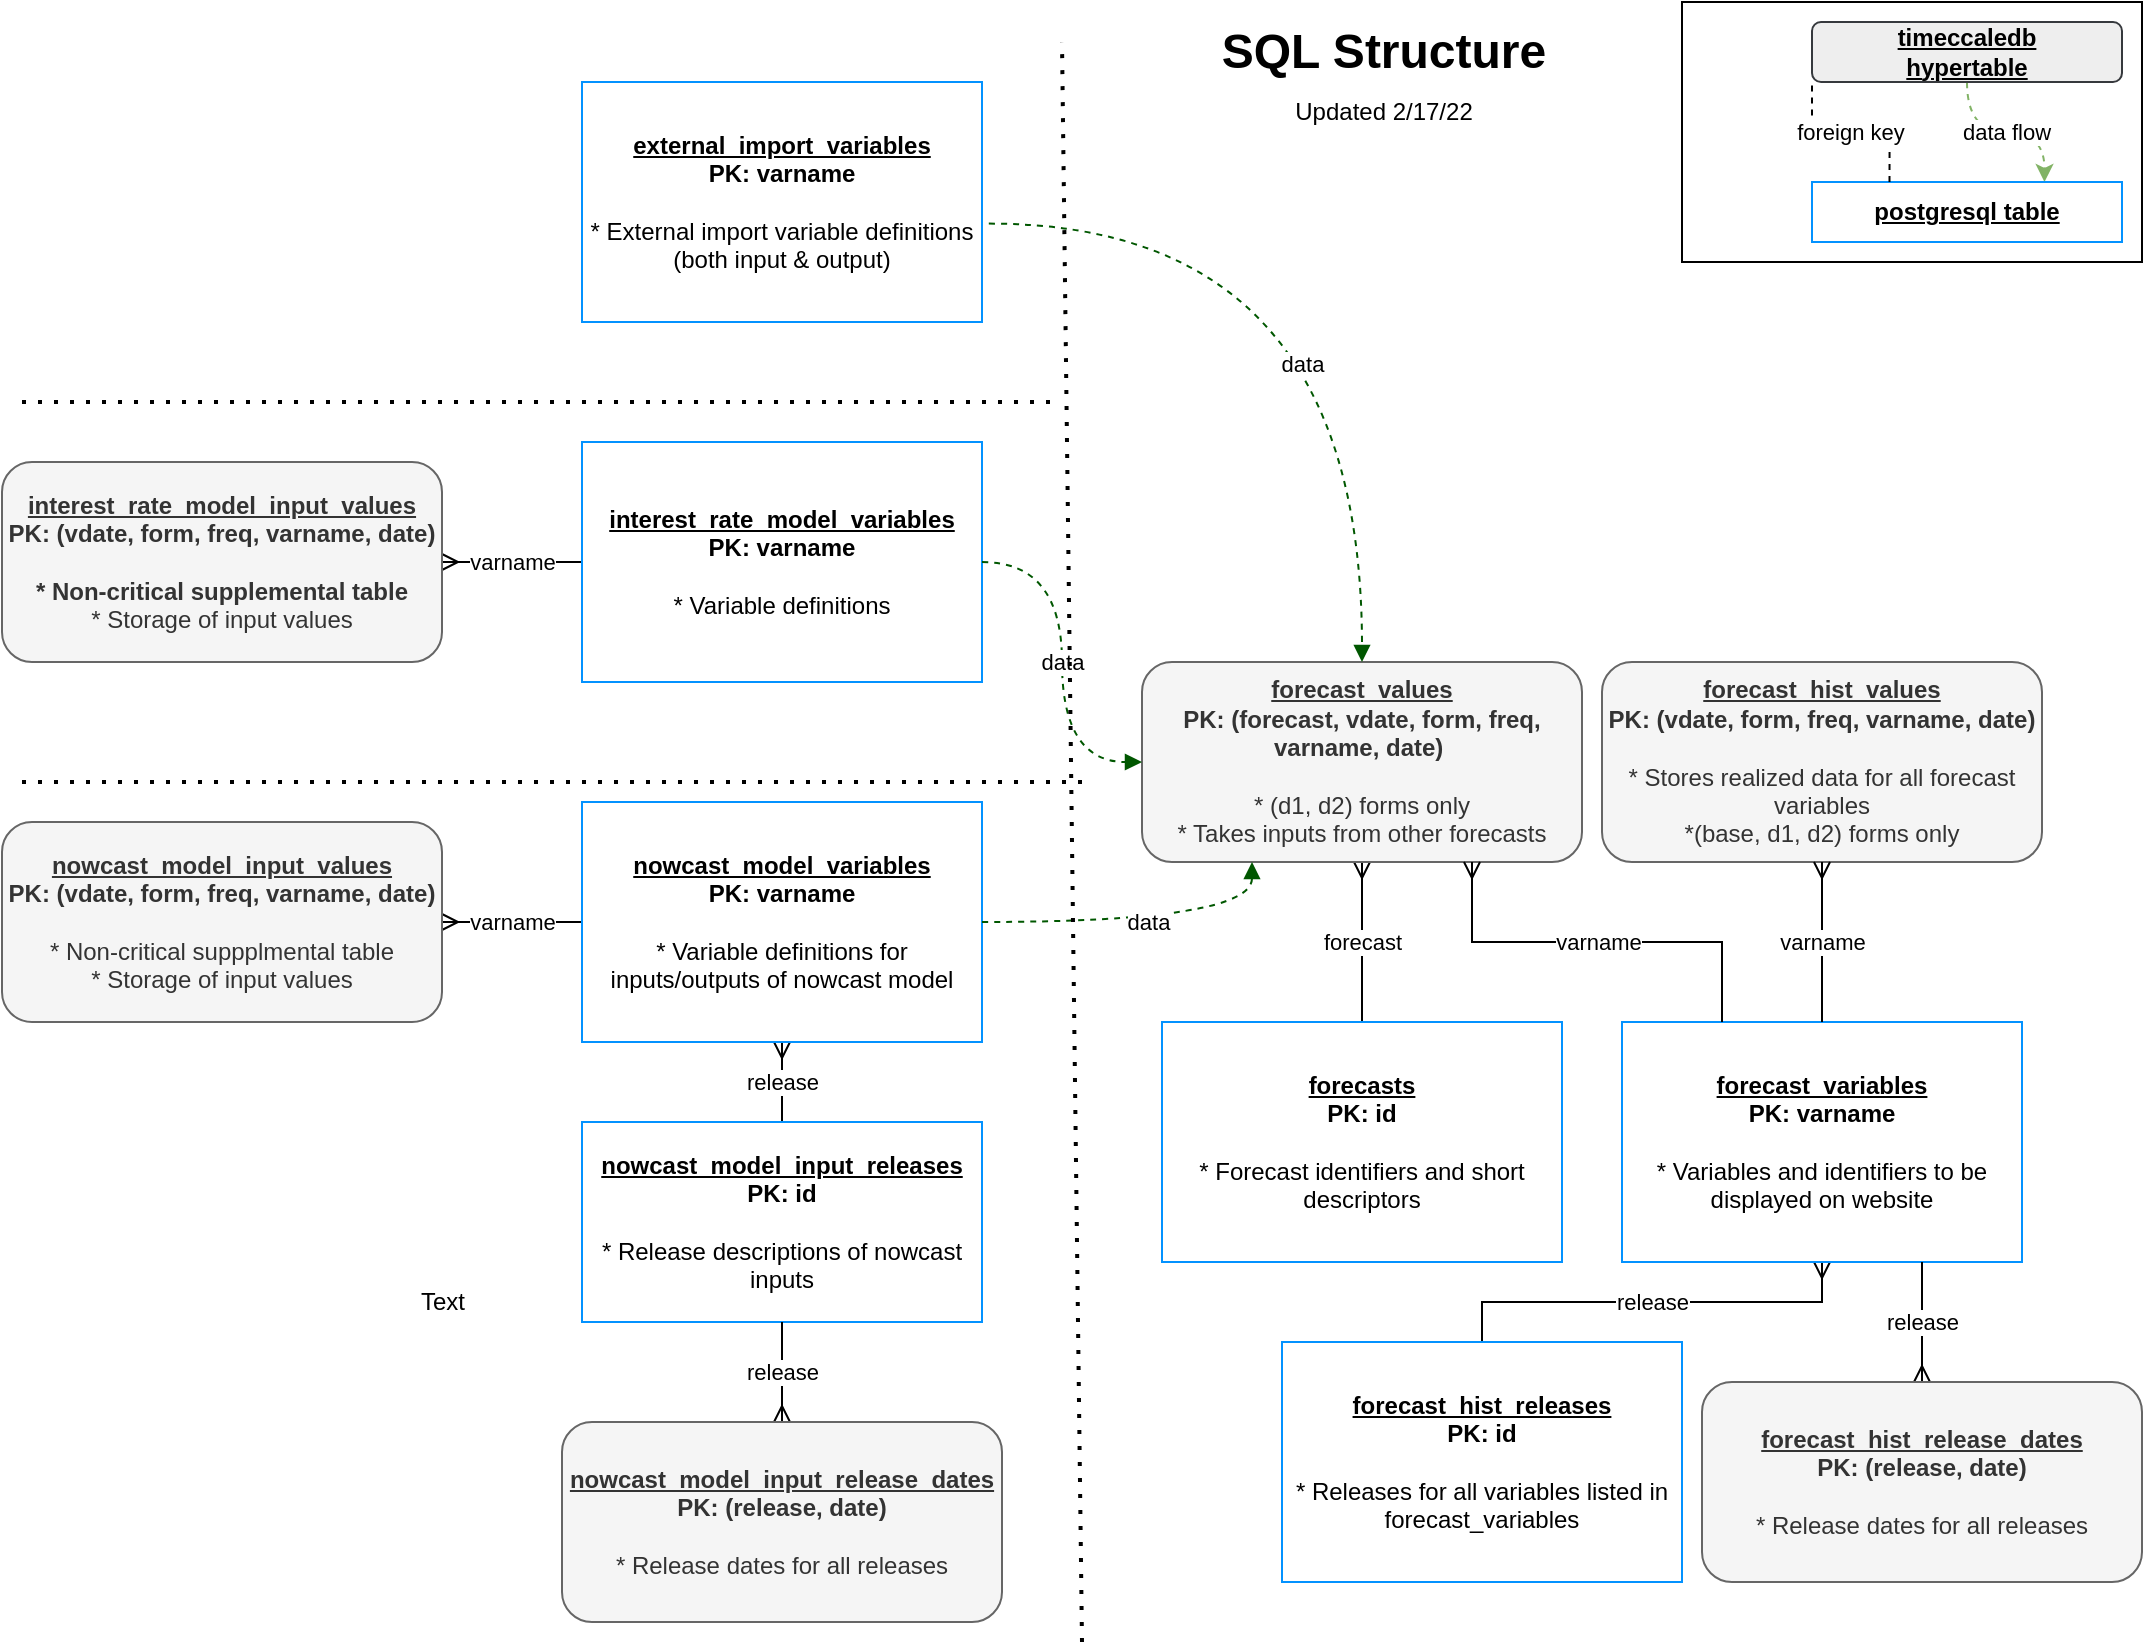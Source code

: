 <mxfile version="15.7.3" type="device" pages="2"><diagram id="fmKDFD1o7MwxVLsBdMy5" name="sql-structure"><mxGraphModel dx="1422" dy="865" grid="1" gridSize="10" guides="1" tooltips="1" connect="1" arrows="1" fold="1" page="1" pageScale="1" pageWidth="1100" pageHeight="850" math="0" shadow="0"><root><mxCell id="Cf6UX8D4QVb32xjDKQT0-0"/><mxCell id="Cf6UX8D4QVb32xjDKQT0-1" parent="Cf6UX8D4QVb32xjDKQT0-0"/><mxCell id="QRxN1dF-z2wzpEu5Powq-2" value="" style="rounded=0;whiteSpace=wrap;html=1;" parent="Cf6UX8D4QVb32xjDKQT0-1" vertex="1"><mxGeometry x="850" y="10" width="230" height="130" as="geometry"/></mxCell><mxCell id="BuUC7ainakoKZwmJFY1T-25" value="release" style="edgeStyle=orthogonalEdgeStyle;rounded=0;orthogonalLoop=1;jettySize=auto;html=1;startArrow=ERmany;startFill=0;endArrow=none;endFill=0;" parent="Cf6UX8D4QVb32xjDKQT0-1" source="JegkshS4daWjYpWBeodG-38" target="BuUC7ainakoKZwmJFY1T-24" edge="1"><mxGeometry relative="1" as="geometry"/></mxCell><mxCell id="JegkshS4daWjYpWBeodG-38" value="&lt;u&gt;forecast_variables&lt;br&gt;&lt;/u&gt;PK: varname&lt;br&gt;&lt;br&gt;&lt;div&gt;&lt;span style=&quot;font-weight: normal ; line-height: 1.2&quot;&gt;* Variables and identifiers to be displayed on website&lt;/span&gt;&lt;/div&gt;" style="rounded=0;whiteSpace=wrap;html=1;glass=0;shadow=0;sketch=0;fontStyle=1;align=center;strokeColor=#0392FF;" parent="Cf6UX8D4QVb32xjDKQT0-1" vertex="1"><mxGeometry x="820" y="520" width="200" height="120" as="geometry"/></mxCell><mxCell id="3-ZTnkCWrhlHVKZbNQng-15" value="forecast" style="edgeStyle=orthogonalEdgeStyle;rounded=0;orthogonalLoop=1;jettySize=auto;html=1;startArrow=none;startFill=0;endArrow=ERmany;endFill=0;" parent="Cf6UX8D4QVb32xjDKQT0-1" source="3-ZTnkCWrhlHVKZbNQng-5" target="3-ZTnkCWrhlHVKZbNQng-7" edge="1"><mxGeometry relative="1" as="geometry"/></mxCell><mxCell id="3-ZTnkCWrhlHVKZbNQng-5" value="&lt;u&gt;forecasts&lt;br&gt;&lt;/u&gt;PK: id&lt;br&gt;&lt;br&gt;&lt;div&gt;&lt;span style=&quot;font-weight: 400&quot;&gt;* Forecast identifiers and short descriptors&lt;/span&gt;&lt;/div&gt;" style="rounded=0;whiteSpace=wrap;html=1;glass=0;shadow=0;sketch=0;fontStyle=1;align=center;strokeColor=#0392FF;" parent="Cf6UX8D4QVb32xjDKQT0-1" vertex="1"><mxGeometry x="590" y="520" width="200" height="120" as="geometry"/></mxCell><mxCell id="3-ZTnkCWrhlHVKZbNQng-7" value="&lt;u&gt;forecast_values&lt;br&gt;&lt;/u&gt;PK: (forecast, vdate, form, freq, varname, date)&amp;nbsp;&lt;br&gt;&lt;br&gt;&lt;div&gt;&lt;span style=&quot;font-weight: 400&quot;&gt;* (d1, d2) forms only&lt;/span&gt;&lt;br&gt;&lt;/div&gt;&lt;div&gt;&lt;span style=&quot;font-weight: 400&quot;&gt;* Takes inputs from other forecasts&lt;/span&gt;&lt;br&gt;&lt;/div&gt;" style="rounded=1;whiteSpace=wrap;html=1;glass=0;shadow=0;sketch=0;fontStyle=1;align=center;fillColor=#f5f5f5;fontColor=#333333;strokeColor=#666666;" parent="Cf6UX8D4QVb32xjDKQT0-1" vertex="1"><mxGeometry x="580" y="340" width="220" height="100" as="geometry"/></mxCell><mxCell id="3-ZTnkCWrhlHVKZbNQng-11" value="&lt;u&gt;forecast_hist_values&lt;br&gt;&lt;/u&gt;PK: (vdate, form, freq, varname, date)&lt;br&gt;&amp;nbsp;&lt;br&gt;&lt;div&gt;&lt;span style=&quot;font-weight: 400&quot;&gt;* Stores realized data for all forecast variables&lt;/span&gt;&lt;/div&gt;&lt;div&gt;&lt;span style=&quot;font-weight: 400&quot;&gt;*(base, d1, d2) forms only&lt;/span&gt;&lt;/div&gt;" style="rounded=1;whiteSpace=wrap;html=1;glass=0;shadow=0;sketch=0;fontStyle=1;align=center;fillColor=#f5f5f5;fontColor=#333333;strokeColor=#666666;" parent="Cf6UX8D4QVb32xjDKQT0-1" vertex="1"><mxGeometry x="810" y="340" width="220" height="100" as="geometry"/></mxCell><mxCell id="3-ZTnkCWrhlHVKZbNQng-13" value="varname" style="edgeStyle=elbowEdgeStyle;rounded=0;orthogonalLoop=1;jettySize=auto;elbow=vertical;html=1;startArrow=none;startFill=0;endArrow=ERmany;endFill=0;exitX=0.25;exitY=0;exitDx=0;exitDy=0;entryX=0.75;entryY=1;entryDx=0;entryDy=0;" parent="Cf6UX8D4QVb32xjDKQT0-1" source="JegkshS4daWjYpWBeodG-38" target="3-ZTnkCWrhlHVKZbNQng-7" edge="1"><mxGeometry relative="1" as="geometry"><mxPoint x="830" y="320" as="sourcePoint"/><mxPoint x="1010" y="360.0" as="targetPoint"/></mxGeometry></mxCell><mxCell id="3-ZTnkCWrhlHVKZbNQng-14" value="varname" style="edgeStyle=elbowEdgeStyle;rounded=0;orthogonalLoop=1;jettySize=auto;elbow=vertical;html=1;startArrow=none;startFill=0;endArrow=ERmany;endFill=0;exitX=0.5;exitY=0;exitDx=0;exitDy=0;" parent="Cf6UX8D4QVb32xjDKQT0-1" source="JegkshS4daWjYpWBeodG-38" target="3-ZTnkCWrhlHVKZbNQng-11" edge="1"><mxGeometry relative="1" as="geometry"><mxPoint x="820" y="520" as="sourcePoint"/><mxPoint x="900" y="510.0" as="targetPoint"/></mxGeometry></mxCell><mxCell id="3-ZTnkCWrhlHVKZbNQng-20" value="varname" style="edgeStyle=orthogonalEdgeStyle;rounded=0;orthogonalLoop=1;jettySize=auto;html=1;entryX=0;entryY=0.5;entryDx=0;entryDy=0;startArrow=ERmany;startFill=0;endArrow=none;endFill=0;" parent="Cf6UX8D4QVb32xjDKQT0-1" source="3-ZTnkCWrhlHVKZbNQng-17" target="3-ZTnkCWrhlHVKZbNQng-18" edge="1"><mxGeometry relative="1" as="geometry"/></mxCell><mxCell id="3-ZTnkCWrhlHVKZbNQng-17" value="&lt;u&gt;nowcast_model_input_values&lt;br&gt;&lt;/u&gt;PK: (vdate, form, freq, varname, date)&lt;br&gt;&lt;div&gt;&lt;br&gt;&lt;/div&gt;&lt;div&gt;&lt;span style=&quot;font-weight: 400&quot;&gt;* Non-critical suppplmental table&lt;/span&gt;&lt;/div&gt;&lt;div&gt;&lt;span style=&quot;font-weight: 400&quot;&gt;* Storage of input values&lt;/span&gt;&lt;/div&gt;" style="rounded=1;whiteSpace=wrap;html=1;glass=0;shadow=0;sketch=0;fontStyle=1;align=center;fillColor=#f5f5f5;fontColor=#333333;strokeColor=#666666;" parent="Cf6UX8D4QVb32xjDKQT0-1" vertex="1"><mxGeometry x="10" y="420" width="220" height="100" as="geometry"/></mxCell><mxCell id="3-ZTnkCWrhlHVKZbNQng-27" value="release" style="edgeStyle=orthogonalEdgeStyle;rounded=0;orthogonalLoop=1;jettySize=auto;html=1;startArrow=ERmany;startFill=0;endArrow=none;endFill=0;" parent="Cf6UX8D4QVb32xjDKQT0-1" source="3-ZTnkCWrhlHVKZbNQng-18" target="3-ZTnkCWrhlHVKZbNQng-21" edge="1"><mxGeometry relative="1" as="geometry"/></mxCell><mxCell id="3-ZTnkCWrhlHVKZbNQng-18" value="&lt;u&gt;nowcast_model_variables&lt;br&gt;&lt;/u&gt;PK: varname&lt;br&gt;&lt;div&gt;&lt;br&gt;&lt;/div&gt;&lt;div&gt;&lt;span style=&quot;font-weight: 400&quot;&gt;* Variable definitions for inputs/outputs of nowcast model&lt;/span&gt;&lt;/div&gt;" style="rounded=0;whiteSpace=wrap;html=1;glass=0;shadow=0;sketch=0;fontStyle=1;align=center;strokeColor=#0392FF;" parent="Cf6UX8D4QVb32xjDKQT0-1" vertex="1"><mxGeometry x="300" y="410" width="200" height="120" as="geometry"/></mxCell><mxCell id="3-ZTnkCWrhlHVKZbNQng-21" value="&lt;u&gt;nowcast_model_input_releases&lt;br&gt;&lt;/u&gt;PK: id&lt;br&gt;&lt;div&gt;&lt;br&gt;&lt;/div&gt;&lt;div&gt;&lt;span style=&quot;font-weight: 400&quot;&gt;* Release descriptions of nowcast inputs&lt;/span&gt;&lt;/div&gt;" style="rounded=0;whiteSpace=wrap;html=1;glass=0;shadow=0;sketch=0;fontStyle=1;align=center;strokeColor=#0392FF;" parent="Cf6UX8D4QVb32xjDKQT0-1" vertex="1"><mxGeometry x="300" y="570" width="200" height="100" as="geometry"/></mxCell><mxCell id="3-ZTnkCWrhlHVKZbNQng-26" value="release" style="edgeStyle=orthogonalEdgeStyle;rounded=0;orthogonalLoop=1;jettySize=auto;html=1;entryX=0.5;entryY=1;entryDx=0;entryDy=0;startArrow=ERmany;startFill=0;endArrow=none;endFill=0;" parent="Cf6UX8D4QVb32xjDKQT0-1" source="3-ZTnkCWrhlHVKZbNQng-24" target="3-ZTnkCWrhlHVKZbNQng-21" edge="1"><mxGeometry relative="1" as="geometry"/></mxCell><mxCell id="3-ZTnkCWrhlHVKZbNQng-24" value="&lt;u&gt;nowcast_model_input_release_dates&lt;br&gt;&lt;/u&gt;PK: (release, date)&lt;br&gt;&lt;div&gt;&lt;br&gt;&lt;/div&gt;&lt;div&gt;&lt;span style=&quot;font-weight: 400&quot;&gt;* Release dates for all releases&lt;/span&gt;&lt;/div&gt;" style="rounded=1;whiteSpace=wrap;html=1;glass=0;shadow=0;sketch=0;fontStyle=1;align=center;fillColor=#f5f5f5;fontColor=#333333;strokeColor=#666666;" parent="Cf6UX8D4QVb32xjDKQT0-1" vertex="1"><mxGeometry x="290" y="720" width="220" height="100" as="geometry"/></mxCell><mxCell id="BuUC7ainakoKZwmJFY1T-15" value="varname" style="edgeStyle=orthogonalEdgeStyle;rounded=0;orthogonalLoop=1;jettySize=auto;html=1;exitX=1;exitY=0.5;exitDx=0;exitDy=0;entryX=0;entryY=0.5;entryDx=0;entryDy=0;startArrow=ERmany;startFill=0;endArrow=none;endFill=0;" parent="Cf6UX8D4QVb32xjDKQT0-1" source="BuUC7ainakoKZwmJFY1T-3" target="BuUC7ainakoKZwmJFY1T-4" edge="1"><mxGeometry relative="1" as="geometry"/></mxCell><mxCell id="BuUC7ainakoKZwmJFY1T-3" value="&lt;u&gt;interest_rate_model_input_values&lt;br&gt;&lt;/u&gt;PK: (vdate, form, freq, varname, date)&lt;br&gt;&lt;br&gt;* Non-critical supplemental table&lt;br&gt;&lt;div&gt;&lt;span style=&quot;font-weight: 400&quot;&gt;* Storage of input values&lt;/span&gt;&lt;/div&gt;" style="rounded=1;whiteSpace=wrap;html=1;glass=0;shadow=0;sketch=0;fontStyle=1;align=center;fillColor=#f5f5f5;fontColor=#333333;strokeColor=#666666;" parent="Cf6UX8D4QVb32xjDKQT0-1" vertex="1"><mxGeometry x="10" y="240" width="220" height="100" as="geometry"/></mxCell><mxCell id="BuUC7ainakoKZwmJFY1T-4" value="&lt;u&gt;interest_rate_model_variables&lt;br&gt;&lt;/u&gt;PK: varname&lt;br&gt;&lt;br&gt;&lt;div&gt;&lt;span style=&quot;font-weight: 400&quot;&gt;* Variable definitions&lt;/span&gt;&lt;/div&gt;" style="rounded=0;whiteSpace=wrap;html=1;glass=0;shadow=0;sketch=0;fontStyle=1;align=center;strokeColor=#0392FF;" parent="Cf6UX8D4QVb32xjDKQT0-1" vertex="1"><mxGeometry x="300" y="230" width="200" height="120" as="geometry"/></mxCell><mxCell id="BuUC7ainakoKZwmJFY1T-9" value="&lt;u&gt;external_import_variables&lt;br&gt;&lt;/u&gt;PK: varname&lt;br&gt;&lt;div&gt;&lt;br&gt;&lt;/div&gt;&lt;div&gt;&lt;span style=&quot;font-weight: 400&quot;&gt;* External import variable definitions (both input &amp;amp; output)&lt;/span&gt;&lt;/div&gt;" style="rounded=0;whiteSpace=wrap;html=1;glass=0;shadow=0;sketch=0;fontStyle=1;align=center;strokeColor=#0392FF;" parent="Cf6UX8D4QVb32xjDKQT0-1" vertex="1"><mxGeometry x="300" y="50" width="200" height="120" as="geometry"/></mxCell><mxCell id="BuUC7ainakoKZwmJFY1T-11" value="data" style="edgeStyle=orthogonalEdgeStyle;rounded=0;orthogonalLoop=1;jettySize=auto;html=1;exitX=1.017;exitY=0.59;exitDx=0;exitDy=0;startArrow=none;startFill=0;endArrow=block;endFill=1;curved=1;dashed=1;fillColor=#008a00;strokeColor=#005700;exitPerimeter=0;" parent="Cf6UX8D4QVb32xjDKQT0-1" source="BuUC7ainakoKZwmJFY1T-9" target="3-ZTnkCWrhlHVKZbNQng-7" edge="1"><mxGeometry x="0.261" y="-30" relative="1" as="geometry"><mxPoint x="480" y="500" as="sourcePoint"/><mxPoint x="560" y="140" as="targetPoint"/><mxPoint y="1" as="offset"/></mxGeometry></mxCell><mxCell id="BuUC7ainakoKZwmJFY1T-17" value="data" style="edgeStyle=orthogonalEdgeStyle;rounded=0;orthogonalLoop=1;jettySize=auto;html=1;exitX=1;exitY=0.5;exitDx=0;exitDy=0;startArrow=none;startFill=0;endArrow=block;endFill=1;curved=1;dashed=1;fillColor=#008a00;strokeColor=#005700;entryX=0;entryY=0.5;entryDx=0;entryDy=0;" parent="Cf6UX8D4QVb32xjDKQT0-1" source="BuUC7ainakoKZwmJFY1T-4" target="3-ZTnkCWrhlHVKZbNQng-7" edge="1"><mxGeometry relative="1" as="geometry"><mxPoint x="493.4" y="150.8" as="sourcePoint"/><mxPoint x="560" y="320" as="targetPoint"/></mxGeometry></mxCell><mxCell id="BuUC7ainakoKZwmJFY1T-18" value="data" style="edgeStyle=orthogonalEdgeStyle;rounded=0;orthogonalLoop=1;jettySize=auto;html=1;startArrow=none;startFill=0;endArrow=block;endFill=1;curved=1;dashed=1;fillColor=#008a00;strokeColor=#005700;entryX=0.25;entryY=1;entryDx=0;entryDy=0;" parent="Cf6UX8D4QVb32xjDKQT0-1" source="3-ZTnkCWrhlHVKZbNQng-18" target="3-ZTnkCWrhlHVKZbNQng-7" edge="1"><mxGeometry relative="1" as="geometry"><mxPoint x="500" y="320" as="sourcePoint"/><mxPoint x="600" y="420" as="targetPoint"/></mxGeometry></mxCell><mxCell id="BuUC7ainakoKZwmJFY1T-28" value="release" style="edgeStyle=orthogonalEdgeStyle;rounded=0;orthogonalLoop=1;jettySize=auto;html=1;startArrow=ERmany;startFill=0;endArrow=none;endFill=0;entryX=0.75;entryY=1;entryDx=0;entryDy=0;" parent="Cf6UX8D4QVb32xjDKQT0-1" source="BuUC7ainakoKZwmJFY1T-22" target="JegkshS4daWjYpWBeodG-38" edge="1"><mxGeometry relative="1" as="geometry"><mxPoint x="1150" y="630" as="targetPoint"/></mxGeometry></mxCell><mxCell id="BuUC7ainakoKZwmJFY1T-22" value="&lt;u&gt;forecast_hist_release_dates&lt;br&gt;&lt;/u&gt;PK: (release, date)&lt;br&gt;&lt;div&gt;&lt;br&gt;&lt;/div&gt;&lt;div&gt;&lt;span style=&quot;font-weight: 400&quot;&gt;* Release dates for all releases&lt;/span&gt;&lt;/div&gt;" style="rounded=1;whiteSpace=wrap;html=1;glass=0;shadow=0;sketch=0;fontStyle=1;align=center;fillColor=#f5f5f5;fontColor=#333333;strokeColor=#666666;" parent="Cf6UX8D4QVb32xjDKQT0-1" vertex="1"><mxGeometry x="860" y="700" width="220" height="100" as="geometry"/></mxCell><mxCell id="BuUC7ainakoKZwmJFY1T-24" value="&lt;u&gt;forecast_hist_releases&lt;/u&gt;&lt;br&gt;PK: id&lt;br&gt;&lt;span style=&quot;font-weight: normal&quot;&gt;&lt;br&gt;* Releases for all variables listed in forecast_variables&lt;/span&gt;" style="rounded=0;whiteSpace=wrap;html=1;glass=0;shadow=0;sketch=0;fontStyle=1;align=center;strokeColor=#0392FF;" parent="Cf6UX8D4QVb32xjDKQT0-1" vertex="1"><mxGeometry x="650" y="680" width="200" height="120" as="geometry"/></mxCell><mxCell id="BuUC7ainakoKZwmJFY1T-30" value="" style="endArrow=none;dashed=1;html=1;dashPattern=1 3;strokeWidth=2;rounded=0;" parent="Cf6UX8D4QVb32xjDKQT0-1" edge="1"><mxGeometry width="50" height="50" relative="1" as="geometry"><mxPoint x="20" y="400" as="sourcePoint"/><mxPoint x="550" y="400" as="targetPoint"/></mxGeometry></mxCell><mxCell id="BuUC7ainakoKZwmJFY1T-31" value="" style="endArrow=none;dashed=1;html=1;dashPattern=1 3;strokeWidth=2;rounded=0;" parent="Cf6UX8D4QVb32xjDKQT0-1" edge="1"><mxGeometry width="50" height="50" relative="1" as="geometry"><mxPoint x="550" y="830" as="sourcePoint"/><mxPoint x="540" y="30" as="targetPoint"/></mxGeometry></mxCell><mxCell id="BuUC7ainakoKZwmJFY1T-32" value="" style="endArrow=none;dashed=1;html=1;dashPattern=1 3;strokeWidth=2;rounded=0;" parent="Cf6UX8D4QVb32xjDKQT0-1" edge="1"><mxGeometry width="50" height="50" relative="1" as="geometry"><mxPoint x="20" y="210" as="sourcePoint"/><mxPoint x="540" y="210" as="targetPoint"/></mxGeometry></mxCell><mxCell id="QRxN1dF-z2wzpEu5Powq-10" value="data flow" style="edgeStyle=orthogonalEdgeStyle;rounded=0;orthogonalLoop=1;jettySize=auto;html=1;entryX=0.75;entryY=0;entryDx=0;entryDy=0;strokeColor=#82b366;dashed=1;curved=1;fillColor=#d5e8d4;" parent="Cf6UX8D4QVb32xjDKQT0-1" source="QRxN1dF-z2wzpEu5Powq-0" target="QRxN1dF-z2wzpEu5Powq-1" edge="1"><mxGeometry relative="1" as="geometry"/></mxCell><mxCell id="QRxN1dF-z2wzpEu5Powq-0" value="&lt;u&gt;timeccaledb&lt;br&gt;hypertable&lt;br&gt;&lt;/u&gt;" style="rounded=1;whiteSpace=wrap;html=1;fillColor=#eeeeee;strokeColor=#36393d;glass=0;shadow=0;sketch=0;fontStyle=1;align=center;" parent="Cf6UX8D4QVb32xjDKQT0-1" vertex="1"><mxGeometry x="915" y="20" width="155" height="30" as="geometry"/></mxCell><mxCell id="QRxN1dF-z2wzpEu5Powq-1" value="&lt;u&gt;postgresql table&lt;/u&gt;" style="rounded=0;whiteSpace=wrap;html=1;glass=0;shadow=0;sketch=0;fontStyle=1;align=center;strokeColor=#0392FF;" parent="Cf6UX8D4QVb32xjDKQT0-1" vertex="1"><mxGeometry x="915" y="100" width="155" height="30" as="geometry"/></mxCell><mxCell id="QRxN1dF-z2wzpEu5Powq-9" value="foreign key" style="endArrow=none;dashed=1;html=1;rounded=0;strokeColor=default;entryX=0;entryY=1;entryDx=0;entryDy=0;exitX=0.25;exitY=0;exitDx=0;exitDy=0;edgeStyle=orthogonalEdgeStyle;" parent="Cf6UX8D4QVb32xjDKQT0-1" source="QRxN1dF-z2wzpEu5Powq-1" target="QRxN1dF-z2wzpEu5Powq-0" edge="1"><mxGeometry width="50" height="50" relative="1" as="geometry"><mxPoint x="890" y="80" as="sourcePoint"/><mxPoint x="700" y="310" as="targetPoint"/></mxGeometry></mxCell><mxCell id="QRxN1dF-z2wzpEu5Powq-13" value="&lt;b&gt;&lt;font style=&quot;font-size: 24px&quot;&gt;SQL Structure&lt;/font&gt;&lt;/b&gt;" style="text;html=1;strokeColor=none;fillColor=none;align=center;verticalAlign=middle;whiteSpace=wrap;rounded=0;" parent="Cf6UX8D4QVb32xjDKQT0-1" vertex="1"><mxGeometry x="611" y="20" width="180" height="30" as="geometry"/></mxCell><mxCell id="LiHC8JmTG9Uw9_XcXLYk-0" value="Updated 2/17/22" style="text;html=1;strokeColor=none;fillColor=none;align=center;verticalAlign=middle;whiteSpace=wrap;rounded=0;fontSize=12;" parent="Cf6UX8D4QVb32xjDKQT0-1" vertex="1"><mxGeometry x="641" y="50" width="120" height="30" as="geometry"/></mxCell><mxCell id="OJXYOKXFXptRQwekjIrJ-0" value="Text" style="text;html=1;align=center;verticalAlign=middle;resizable=0;points=[];autosize=1;strokeColor=none;fillColor=none;" vertex="1" parent="Cf6UX8D4QVb32xjDKQT0-1"><mxGeometry x="210" y="650" width="40" height="20" as="geometry"/></mxCell></root></mxGraphModel></diagram><diagram id="p1DeSHevdcy6hIb0FohG" name="model-flow"><mxGraphModel dx="1422" dy="865" grid="1" gridSize="10" guides="1" tooltips="1" connect="1" arrows="1" fold="1" page="1" pageScale="1" pageWidth="850" pageHeight="1100" math="0" shadow="0"><root><mxCell id="0"/><mxCell id="1" parent="0"/><mxCell id="Vg95mpsj4_t47pI6RXcd-4" style="edgeStyle=orthogonalEdgeStyle;rounded=0;orthogonalLoop=1;jettySize=auto;html=1;entryX=0.5;entryY=0;entryDx=0;entryDy=0;exitX=0.5;exitY=1;exitDx=0;exitDy=0;" parent="1" source="Vg95mpsj4_t47pI6RXcd-1" target="Vg95mpsj4_t47pI6RXcd-3" edge="1"><mxGeometry relative="1" as="geometry"/></mxCell><mxCell id="Vg95mpsj4_t47pI6RXcd-1" value="CMEFI Nowcast Model" style="rounded=0;whiteSpace=wrap;html=1;" parent="1" vertex="1"><mxGeometry x="492.5" y="470" width="120" height="60" as="geometry"/></mxCell><mxCell id="Ht6yPTFx4Y3ZodgXniVt-2" style="edgeStyle=orthogonalEdgeStyle;rounded=0;orthogonalLoop=1;jettySize=auto;html=1;exitX=0.5;exitY=1;exitDx=0;exitDy=0;" parent="1" source="Vg95mpsj4_t47pI6RXcd-2" target="Vg95mpsj4_t47pI6RXcd-3" edge="1"><mxGeometry relative="1" as="geometry"/></mxCell><mxCell id="Vg95mpsj4_t47pI6RXcd-2" value="CMEFI Structural Model" style="rounded=0;whiteSpace=wrap;html=1;" parent="1" vertex="1"><mxGeometry x="337.5" y="470" width="120" height="60" as="geometry"/></mxCell><mxCell id="Vg95mpsj4_t47pI6RXcd-3" value="CMEFI Composite Model" style="rounded=0;whiteSpace=wrap;html=1;" parent="1" vertex="1"><mxGeometry x="420" y="650" width="120" height="60" as="geometry"/></mxCell><mxCell id="Ht6yPTFx4Y3ZodgXniVt-30" style="edgeStyle=orthogonalEdgeStyle;rounded=0;orthogonalLoop=1;jettySize=auto;html=1;entryX=0.5;entryY=0;entryDx=0;entryDy=0;" parent="1" source="Vg95mpsj4_t47pI6RXcd-7" target="Vg95mpsj4_t47pI6RXcd-2" edge="1"><mxGeometry relative="1" as="geometry"/></mxCell><mxCell id="Ht6yPTFx4Y3ZodgXniVt-4" style="edgeStyle=orthogonalEdgeStyle;rounded=0;orthogonalLoop=1;jettySize=auto;html=1;exitX=0.5;exitY=1;exitDx=0;exitDy=0;entryX=0.5;entryY=0;entryDx=0;entryDy=0;" parent="1" source="Vg95mpsj4_t47pI6RXcd-11" target="Vg95mpsj4_t47pI6RXcd-3" edge="1"><mxGeometry relative="1" as="geometry"/></mxCell><mxCell id="Vg95mpsj4_t47pI6RXcd-11" value="External Forecasts" style="rounded=0;whiteSpace=wrap;html=1;" parent="1" vertex="1"><mxGeometry x="177.5" y="470" width="120" height="60" as="geometry"/></mxCell><mxCell id="Ht6yPTFx4Y3ZodgXniVt-5" style="edgeStyle=orthogonalEdgeStyle;rounded=0;orthogonalLoop=1;jettySize=auto;html=1;entryX=0.5;entryY=0;entryDx=0;entryDy=0;exitX=0.5;exitY=1;exitDx=0;exitDy=0;" parent="1" source="Ht6yPTFx4Y3ZodgXniVt-1" target="Vg95mpsj4_t47pI6RXcd-3" edge="1"><mxGeometry relative="1" as="geometry"/></mxCell><mxCell id="Ht6yPTFx4Y3ZodgXniVt-1" value="CMEFI Consensus Futures Model" style="rounded=0;whiteSpace=wrap;html=1;" parent="1" vertex="1"><mxGeometry x="657.5" y="470" width="120" height="60" as="geometry"/></mxCell><mxCell id="Ht6yPTFx4Y3ZodgXniVt-31" style="edgeStyle=orthogonalEdgeStyle;rounded=0;orthogonalLoop=1;jettySize=auto;html=1;exitX=0.5;exitY=1;exitDx=0;exitDy=0;" parent="1" source="Ht6yPTFx4Y3ZodgXniVt-10" target="Vg95mpsj4_t47pI6RXcd-1" edge="1"><mxGeometry relative="1" as="geometry"/></mxCell><mxCell id="Ht6yPTFx4Y3ZodgXniVt-32" style="edgeStyle=orthogonalEdgeStyle;rounded=0;orthogonalLoop=1;jettySize=auto;html=1;entryX=0.5;entryY=0;entryDx=0;entryDy=0;startArrow=none;" parent="1" source="Vg95mpsj4_t47pI6RXcd-7" target="Vg95mpsj4_t47pI6RXcd-2" edge="1"><mxGeometry relative="1" as="geometry"/></mxCell><mxCell id="Ht6yPTFx4Y3ZodgXniVt-35" style="edgeStyle=orthogonalEdgeStyle;rounded=0;orthogonalLoop=1;jettySize=auto;html=1;entryX=1;entryY=0;entryDx=0;entryDy=0;" parent="1" source="Ht6yPTFx4Y3ZodgXniVt-10" target="Vg95mpsj4_t47pI6RXcd-2" edge="1"><mxGeometry relative="1" as="geometry"/></mxCell><mxCell id="Ht6yPTFx4Y3ZodgXniVt-10" value="Yahoo" style="ellipse;whiteSpace=wrap;html=1;" parent="1" vertex="1"><mxGeometry x="517.5" y="230" width="70" height="50" as="geometry"/></mxCell><mxCell id="Ht6yPTFx4Y3ZodgXniVt-15" style="edgeStyle=orthogonalEdgeStyle;rounded=0;orthogonalLoop=1;jettySize=auto;html=1;entryX=0.5;entryY=0;entryDx=0;entryDy=0;exitX=0;exitY=0.5;exitDx=0;exitDy=0;" parent="1" source="Ht6yPTFx4Y3ZodgXniVt-12" target="Ht6yPTFx4Y3ZodgXniVt-1" edge="1"><mxGeometry relative="1" as="geometry"><mxPoint x="707.5" y="430" as="targetPoint"/></mxGeometry></mxCell><mxCell id="Ht6yPTFx4Y3ZodgXniVt-12" value="CME" style="ellipse;whiteSpace=wrap;html=1;" parent="1" vertex="1"><mxGeometry x="757.5" y="370" width="70" height="50" as="geometry"/></mxCell><mxCell id="Ht6yPTFx4Y3ZodgXniVt-16" value="Bloom" style="ellipse;whiteSpace=wrap;html=1;" parent="1" vertex="1"><mxGeometry x="757.5" y="250" width="70" height="50" as="geometry"/></mxCell><mxCell id="Ht6yPTFx4Y3ZodgXniVt-17" value="AMX" style="ellipse;whiteSpace=wrap;html=1;" parent="1" vertex="1"><mxGeometry x="757.5" y="310" width="70" height="50" as="geometry"/></mxCell><mxCell id="Ht6yPTFx4Y3ZodgXniVt-18" style="edgeStyle=orthogonalEdgeStyle;rounded=0;orthogonalLoop=1;jettySize=auto;html=1;entryX=0.5;entryY=0;entryDx=0;entryDy=0;exitX=0;exitY=0.5;exitDx=0;exitDy=0;" parent="1" source="Ht6yPTFx4Y3ZodgXniVt-17" target="Ht6yPTFx4Y3ZodgXniVt-1" edge="1"><mxGeometry relative="1" as="geometry"><mxPoint x="767.5" y="405" as="sourcePoint"/><mxPoint x="707.5" y="430" as="targetPoint"/></mxGeometry></mxCell><mxCell id="Ht6yPTFx4Y3ZodgXniVt-19" style="edgeStyle=orthogonalEdgeStyle;rounded=0;orthogonalLoop=1;jettySize=auto;html=1;exitX=0;exitY=0.5;exitDx=0;exitDy=0;entryX=0.5;entryY=0;entryDx=0;entryDy=0;" parent="1" source="Ht6yPTFx4Y3ZodgXniVt-16" target="Ht6yPTFx4Y3ZodgXniVt-1" edge="1"><mxGeometry relative="1" as="geometry"><mxPoint x="647.5" y="330" as="sourcePoint"/><mxPoint x="707.5" y="430" as="targetPoint"/></mxGeometry></mxCell><mxCell id="Ht6yPTFx4Y3ZodgXniVt-28" style="edgeStyle=orthogonalEdgeStyle;rounded=0;orthogonalLoop=1;jettySize=auto;html=1;exitX=1;exitY=0.5;exitDx=0;exitDy=0;entryX=0.5;entryY=0;entryDx=0;entryDy=0;startArrow=none;" parent="1" source="Ht6yPTFx4Y3ZodgXniVt-45" target="Vg95mpsj4_t47pI6RXcd-11" edge="1"><mxGeometry relative="1" as="geometry"/></mxCell><mxCell id="Ht6yPTFx4Y3ZodgXniVt-47" style="edgeStyle=orthogonalEdgeStyle;rounded=0;orthogonalLoop=1;jettySize=auto;html=1;" parent="1" source="Ht6yPTFx4Y3ZodgXniVt-26" target="Ht6yPTFx4Y3ZodgXniVt-45" edge="1"><mxGeometry relative="1" as="geometry"/></mxCell><mxCell id="Ht6yPTFx4Y3ZodgXniVt-26" value="EINF" style="ellipse;whiteSpace=wrap;html=1;" parent="1" vertex="1"><mxGeometry x="30" y="205" width="70" height="50" as="geometry"/></mxCell><mxCell id="Ht6yPTFx4Y3ZodgXniVt-36" style="edgeStyle=orthogonalEdgeStyle;rounded=0;orthogonalLoop=1;jettySize=auto;html=1;entryX=0.5;entryY=0;entryDx=0;entryDy=0;" parent="1" source="Vg95mpsj4_t47pI6RXcd-7" target="Ht6yPTFx4Y3ZodgXniVt-45" edge="1"><mxGeometry relative="1" as="geometry"/></mxCell><mxCell id="Ht6yPTFx4Y3ZodgXniVt-37" style="edgeStyle=orthogonalEdgeStyle;rounded=0;orthogonalLoop=1;jettySize=auto;html=1;exitX=1;exitY=1;exitDx=0;exitDy=0;entryX=0;entryY=0;entryDx=0;entryDy=0;" parent="1" source="Vg95mpsj4_t47pI6RXcd-7" target="Vg95mpsj4_t47pI6RXcd-1" edge="1"><mxGeometry relative="1" as="geometry"/></mxCell><mxCell id="Ht6yPTFx4Y3ZodgXniVt-38" style="edgeStyle=orthogonalEdgeStyle;rounded=0;orthogonalLoop=1;jettySize=auto;html=1;entryX=0.25;entryY=0;entryDx=0;entryDy=0;" parent="1" source="Vg95mpsj4_t47pI6RXcd-7" target="Ht6yPTFx4Y3ZodgXniVt-1" edge="1"><mxGeometry relative="1" as="geometry"/></mxCell><mxCell id="Vg95mpsj4_t47pI6RXcd-7" value="FRED" style="ellipse;whiteSpace=wrap;html=1;" parent="1" vertex="1"><mxGeometry x="362.5" y="150" width="70" height="50" as="geometry"/></mxCell><mxCell id="Ht6yPTFx4Y3ZodgXniVt-43" value="&lt;h1&gt;Model Flow&lt;/h1&gt;&lt;div&gt;Updated 2/15/22&lt;/div&gt;" style="text;html=1;strokeColor=none;fillColor=none;spacing=5;spacingTop=-20;whiteSpace=wrap;overflow=hidden;rounded=0;align=center;" parent="1" vertex="1"><mxGeometry x="285" y="21" width="285" height="69" as="geometry"/></mxCell><mxCell id="Ht6yPTFx4Y3ZodgXniVt-45" value="EINF" style="rounded=0;whiteSpace=wrap;html=1;" parent="1" vertex="1"><mxGeometry x="130" y="205" width="70" height="50" as="geometry"/></mxCell><mxCell id="Ht6yPTFx4Y3ZodgXniVt-58" style="edgeStyle=orthogonalEdgeStyle;rounded=0;orthogonalLoop=1;jettySize=auto;html=1;exitX=1;exitY=0.5;exitDx=0;exitDy=0;" parent="1" source="Ht6yPTFx4Y3ZodgXniVt-49" target="Vg95mpsj4_t47pI6RXcd-11" edge="1"><mxGeometry relative="1" as="geometry"/></mxCell><mxCell id="Ht6yPTFx4Y3ZodgXniVt-49" value="CBO" style="rounded=0;whiteSpace=wrap;html=1;" parent="1" vertex="1"><mxGeometry x="130" y="270" width="70" height="50" as="geometry"/></mxCell><mxCell id="Ht6yPTFx4Y3ZodgXniVt-60" style="edgeStyle=orthogonalEdgeStyle;rounded=0;orthogonalLoop=1;jettySize=auto;html=1;exitX=1;exitY=0.5;exitDx=0;exitDy=0;" parent="1" source="Ht6yPTFx4Y3ZodgXniVt-50" target="Vg95mpsj4_t47pI6RXcd-11" edge="1"><mxGeometry relative="1" as="geometry"/></mxCell><mxCell id="Ht6yPTFx4Y3ZodgXniVt-50" value="WSJ" style="rounded=0;whiteSpace=wrap;html=1;" parent="1" vertex="1"><mxGeometry x="130" y="340" width="70" height="50" as="geometry"/></mxCell><mxCell id="Ht6yPTFx4Y3ZodgXniVt-61" style="edgeStyle=orthogonalEdgeStyle;rounded=0;orthogonalLoop=1;jettySize=auto;html=1;exitX=1;exitY=0.5;exitDx=0;exitDy=0;" parent="1" source="Ht6yPTFx4Y3ZodgXniVt-51" target="Vg95mpsj4_t47pI6RXcd-11" edge="1"><mxGeometry relative="1" as="geometry"/></mxCell><mxCell id="Ht6yPTFx4Y3ZodgXniVt-51" value="FNMA" style="rounded=0;whiteSpace=wrap;html=1;" parent="1" vertex="1"><mxGeometry x="130" y="410" width="70" height="50" as="geometry"/></mxCell><mxCell id="Ht6yPTFx4Y3ZodgXniVt-53" style="edgeStyle=orthogonalEdgeStyle;rounded=0;orthogonalLoop=1;jettySize=auto;html=1;exitX=1;exitY=0.5;exitDx=0;exitDy=0;entryX=0;entryY=0.5;entryDx=0;entryDy=0;" parent="1" source="Ht6yPTFx4Y3ZodgXniVt-52" target="Ht6yPTFx4Y3ZodgXniVt-51" edge="1"><mxGeometry relative="1" as="geometry"/></mxCell><mxCell id="Ht6yPTFx4Y3ZodgXniVt-52" value="FNMA" style="ellipse;whiteSpace=wrap;html=1;" parent="1" vertex="1"><mxGeometry x="30" y="410" width="70" height="50" as="geometry"/></mxCell><mxCell id="Ht6yPTFx4Y3ZodgXniVt-55" style="edgeStyle=orthogonalEdgeStyle;rounded=0;orthogonalLoop=1;jettySize=auto;html=1;entryX=0;entryY=0.5;entryDx=0;entryDy=0;" parent="1" source="Ht6yPTFx4Y3ZodgXniVt-54" target="Ht6yPTFx4Y3ZodgXniVt-50" edge="1"><mxGeometry relative="1" as="geometry"/></mxCell><mxCell id="Ht6yPTFx4Y3ZodgXniVt-54" value="WSJ" style="ellipse;whiteSpace=wrap;html=1;" parent="1" vertex="1"><mxGeometry x="30" y="340" width="70" height="50" as="geometry"/></mxCell><mxCell id="Ht6yPTFx4Y3ZodgXniVt-57" style="edgeStyle=orthogonalEdgeStyle;rounded=0;orthogonalLoop=1;jettySize=auto;html=1;entryX=0;entryY=0.5;entryDx=0;entryDy=0;" parent="1" source="Ht6yPTFx4Y3ZodgXniVt-56" target="Ht6yPTFx4Y3ZodgXniVt-49" edge="1"><mxGeometry relative="1" as="geometry"/></mxCell><mxCell id="Ht6yPTFx4Y3ZodgXniVt-56" value="CBO" style="ellipse;whiteSpace=wrap;html=1;" parent="1" vertex="1"><mxGeometry x="30" y="270" width="70" height="50" as="geometry"/></mxCell></root></mxGraphModel></diagram></mxfile>